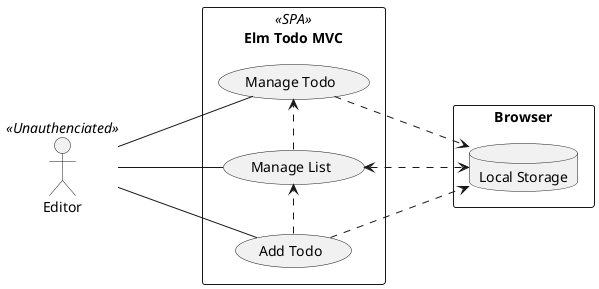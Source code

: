 @startuml

left to right direction

skinparam shadowing false
skinparam monochrome true
skinparam Ranksep 100
skinparam Nodesep 50

actor "Editor" as editor <<Unauthenciated>>

rectangle "Elm Todo MVC" as app <<SPA>> {
  usecase "Add Todo" as add_todo
  usecase "Manage List" as manage_list
  usecase "Manage Todo" as manage_todo
}

rectangle "Browser" {
  database "Local Storage" as db
}

editor -- add_todo
editor -- manage_list
editor -- manage_todo

add_todo .> manage_list
manage_list .> manage_todo

add_todo ..> db
manage_list <..> db
manage_todo ..> db

@enduml
